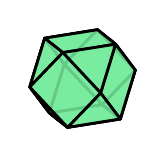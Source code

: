% polymake for julian
% Sun Jul  8 17:40:27 2018
% unnamed

\begin{tikzpicture}[x  = {(0.9cm,-0.076cm)},
                    y  = {(-0.06cm,0.95cm)},
                    z  = {(-0.44cm,-0.29cm)},
                    scale = 0.5,
                    color = {lightgray}]


  % DEF POINTS
  \coordinate (v0_unnamed__1) at (1, 1, 0);
  \coordinate (v1_unnamed__1) at (1, 0, 1);
  \coordinate (v2_unnamed__1) at (0, 1, 1);
  \coordinate (v3_unnamed__1) at (1, 0, -1);
  \coordinate (v4_unnamed__1) at (0, 1, -1);
  \coordinate (v5_unnamed__1) at (1, -1, 0);
  \coordinate (v6_unnamed__1) at (0, -1, 1);
  \coordinate (v7_unnamed__1) at (-1, 1, 0);
  \coordinate (v8_unnamed__1) at (-1, 0, 1);
  \coordinate (v9_unnamed__1) at (0, -1, -1);
  \coordinate (v10_unnamed__1) at (-1, 0, -1);
  \coordinate (v11_unnamed__1) at (-1, -1, 0);


  % EDGES STYLE
  \definecolor{edgecolor_unnamed__1}{rgb}{ 0,0,0 }
  \tikzstyle{facestyle_unnamed__1} = [fill=none, fill opacity=0.85, preaction={draw=white, line cap=round, line width=1.5 pt}, draw=edgecolor_unnamed__1, line width=1 pt, line cap=round, line join=round]


  % FACES and EDGES and POINTS in the right order
  \draw[facestyle_unnamed__1] (v4_unnamed__1) -- (v0_unnamed__1) -- (v3_unnamed__1) -- (v4_unnamed__1) -- cycle;
  \draw[facestyle_unnamed__1] (v6_unnamed__1) -- (v11_unnamed__1) -- (v9_unnamed__1) -- (v5_unnamed__1) -- (v6_unnamed__1) -- cycle;
  \draw[facestyle_unnamed__1] (v5_unnamed__1) -- (v9_unnamed__1) -- (v3_unnamed__1) -- (v5_unnamed__1) -- cycle;
  \draw[facestyle_unnamed__1] (v10_unnamed__1) -- (v11_unnamed__1) -- (v8_unnamed__1) -- (v7_unnamed__1) -- (v10_unnamed__1) -- cycle;
  \draw[facestyle_unnamed__1] (v10_unnamed__1) -- (v7_unnamed__1) -- (v4_unnamed__1) -- (v10_unnamed__1) -- cycle;
  \draw[facestyle_unnamed__1] (v9_unnamed__1) -- (v11_unnamed__1) -- (v10_unnamed__1) -- (v9_unnamed__1) -- cycle;
  \draw[facestyle_unnamed__1] (v10_unnamed__1) -- (v4_unnamed__1) -- (v3_unnamed__1) -- (v9_unnamed__1) -- (v10_unnamed__1) -- cycle;


  %POINTS


  %FACETS
  \draw[facestyle_unnamed__1] (v8_unnamed__1) -- (v11_unnamed__1) -- (v6_unnamed__1) -- (v8_unnamed__1) -- cycle;


  %POINTS


  %FACETS
  \draw[facestyle_unnamed__1] (v7_unnamed__1) -- (v2_unnamed__1) -- (v0_unnamed__1) -- (v4_unnamed__1) -- (v7_unnamed__1) -- cycle;


  %POINTS


  %FACETS
  \draw[facestyle_unnamed__1] (v7_unnamed__1) -- (v8_unnamed__1) -- (v2_unnamed__1) -- (v7_unnamed__1) -- cycle;


  %POINTS


  %FACETS
  \draw[facestyle_unnamed__1] (v5_unnamed__1) -- (v3_unnamed__1) -- (v0_unnamed__1) -- (v1_unnamed__1) -- (v5_unnamed__1) -- cycle;


  %POINTS


  %FACETS
  \draw[facestyle_unnamed__1] (v6_unnamed__1) -- (v5_unnamed__1) -- (v1_unnamed__1) -- (v6_unnamed__1) -- cycle;


  %POINTS


  %FACETS
  \draw[facestyle_unnamed__1] (v2_unnamed__1) -- (v1_unnamed__1) -- (v0_unnamed__1) -- (v2_unnamed__1) -- cycle;


  %POINTS


  %FACETS
  \draw[facestyle_unnamed__1] (v8_unnamed__1) -- (v6_unnamed__1) -- (v1_unnamed__1) -- (v2_unnamed__1) -- (v8_unnamed__1) -- cycle;


  %POINTS


  %FACETS

  % DEF POINTS
  \coordinate (v0_unnamed__2) at (1, 1, 0);
  \coordinate (v1_unnamed__2) at (1, 0, 1);
  \coordinate (v2_unnamed__2) at (0, 1, 1);
  \coordinate (v3_unnamed__2) at (1, 0, -1);
  \coordinate (v4_unnamed__2) at (0, 1, -1);
  \coordinate (v5_unnamed__2) at (1, -1, 0);
  \coordinate (v6_unnamed__2) at (0, -1, 1);
  \coordinate (v7_unnamed__2) at (-1, 1, 0);
  \coordinate (v8_unnamed__2) at (-1, 0, 1);
  \coordinate (v9_unnamed__2) at (0, -1, -1);
  \coordinate (v10_unnamed__2) at (-1, 0, -1);
  \coordinate (v11_unnamed__2) at (-1, -1, 0);


  % EDGES STYLE
  \definecolor{edgecolor_unnamed__2}{rgb}{ 0,0,0 }

  % FACES STYLE
  \definecolor{facetcolor_unnamed__2}{rgb}{ 0.467,0.925,0.62 }

  \tikzstyle{facestyle_unnamed__2} = [fill=facetcolor_unnamed__2, fill opacity=0.85, draw=edgecolor_unnamed__2, line width=1 pt, line cap=round, line join=round]


  % FACES and EDGES and POINTS in the right order
  \draw[facestyle_unnamed__2] (v4_unnamed__2) -- (v0_unnamed__2) -- (v3_unnamed__2) -- (v4_unnamed__2) -- cycle;
  \draw[facestyle_unnamed__2] (v6_unnamed__2) -- (v11_unnamed__2) -- (v9_unnamed__2) -- (v5_unnamed__2) -- (v6_unnamed__2) -- cycle;
  \draw[facestyle_unnamed__2] (v5_unnamed__2) -- (v9_unnamed__2) -- (v3_unnamed__2) -- (v5_unnamed__2) -- cycle;
  \draw[facestyle_unnamed__2] (v10_unnamed__2) -- (v11_unnamed__2) -- (v8_unnamed__2) -- (v7_unnamed__2) -- (v10_unnamed__2) -- cycle;
  \draw[facestyle_unnamed__2] (v10_unnamed__2) -- (v7_unnamed__2) -- (v4_unnamed__2) -- (v10_unnamed__2) -- cycle;
  \draw[facestyle_unnamed__2] (v9_unnamed__2) -- (v11_unnamed__2) -- (v10_unnamed__2) -- (v9_unnamed__2) -- cycle;
  \draw[facestyle_unnamed__2] (v10_unnamed__2) -- (v4_unnamed__2) -- (v3_unnamed__2) -- (v9_unnamed__2) -- (v10_unnamed__2) -- cycle;


  %POINTS


  %FACETS
  \draw[facestyle_unnamed__2] (v8_unnamed__2) -- (v11_unnamed__2) -- (v6_unnamed__2) -- (v8_unnamed__2) -- cycle;


  %POINTS


  %FACETS
  \draw[facestyle_unnamed__2] (v7_unnamed__2) -- (v2_unnamed__2) -- (v0_unnamed__2) -- (v4_unnamed__2) -- (v7_unnamed__2) -- cycle;


  %POINTS


  %FACETS
  \draw[facestyle_unnamed__2] (v7_unnamed__2) -- (v8_unnamed__2) -- (v2_unnamed__2) -- (v7_unnamed__2) -- cycle;


  %POINTS


  %FACETS
  \draw[facestyle_unnamed__2] (v5_unnamed__2) -- (v3_unnamed__2) -- (v0_unnamed__2) -- (v1_unnamed__2) -- (v5_unnamed__2) -- cycle;


  %POINTS


  %FACETS
  \draw[facestyle_unnamed__2] (v6_unnamed__2) -- (v5_unnamed__2) -- (v1_unnamed__2) -- (v6_unnamed__2) -- cycle;


  %POINTS


  %FACETS
  \draw[facestyle_unnamed__2] (v2_unnamed__2) -- (v1_unnamed__2) -- (v0_unnamed__2) -- (v2_unnamed__2) -- cycle;


  %POINTS


  %FACETS
  \draw[facestyle_unnamed__2] (v8_unnamed__2) -- (v6_unnamed__2) -- (v1_unnamed__2) -- (v2_unnamed__2) -- (v8_unnamed__2) -- cycle;


  %POINTS


  %FACETS

\end{tikzpicture}

